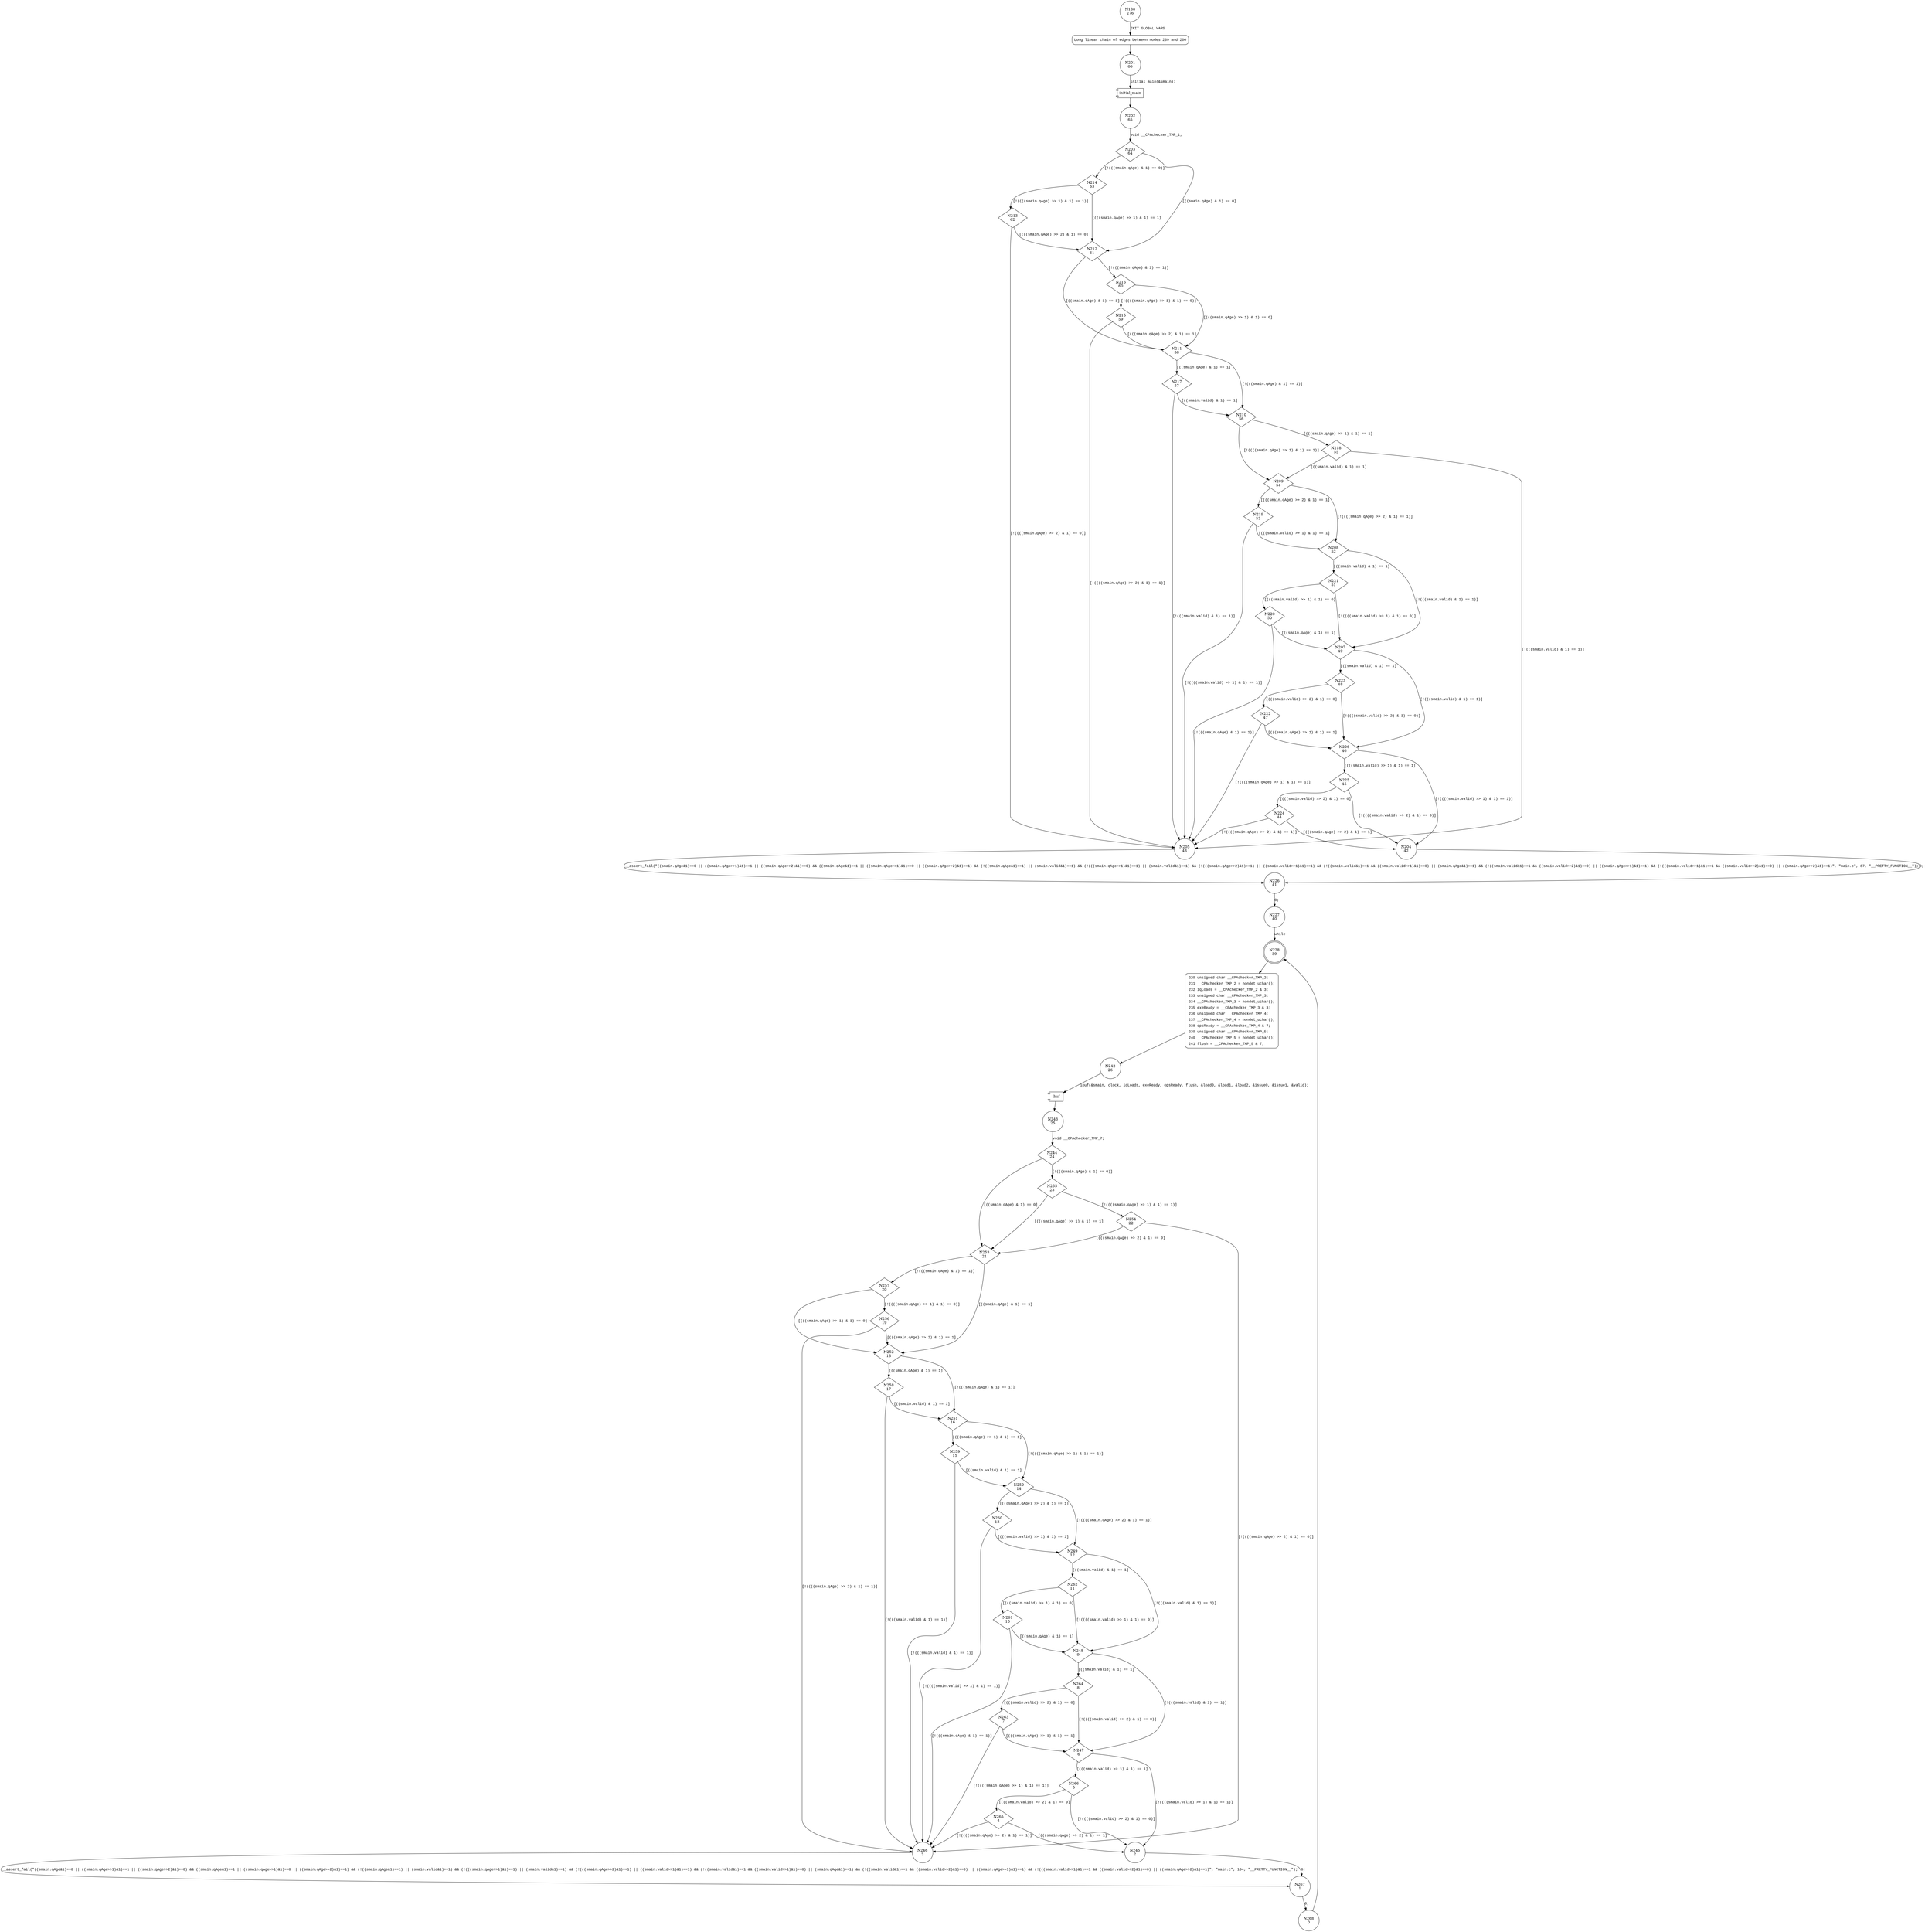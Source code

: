 digraph main {
188 [shape="circle" label="N188\n276"]
269 [shape="circle" label="N269\n275"]
201 [shape="circle" label="N201\n66"]
202 [shape="circle" label="N202\n65"]
203 [shape="diamond" label="N203\n64"]
212 [shape="diamond" label="N212\n61"]
214 [shape="diamond" label="N214\n63"]
213 [shape="diamond" label="N213\n62"]
205 [shape="circle" label="N205\n43"]
226 [shape="circle" label="N226\n41"]
227 [shape="circle" label="N227\n40"]
228 [shape="doublecircle" label="N228\n39"]
229 [shape="circle" label="N229\n38"]
242 [shape="circle" label="N242\n26"]
243 [shape="circle" label="N243\n25"]
244 [shape="diamond" label="N244\n24"]
253 [shape="diamond" label="N253\n21"]
255 [shape="diamond" label="N255\n23"]
254 [shape="diamond" label="N254\n22"]
246 [shape="circle" label="N246\n3"]
267 [shape="circle" label="N267\n1"]
268 [shape="circle" label="N268\n0"]
252 [shape="diamond" label="N252\n18"]
257 [shape="diamond" label="N257\n20"]
256 [shape="diamond" label="N256\n19"]
258 [shape="diamond" label="N258\n17"]
251 [shape="diamond" label="N251\n16"]
259 [shape="diamond" label="N259\n15"]
250 [shape="diamond" label="N250\n14"]
260 [shape="diamond" label="N260\n13"]
249 [shape="diamond" label="N249\n12"]
262 [shape="diamond" label="N262\n11"]
248 [shape="diamond" label="N248\n9"]
264 [shape="diamond" label="N264\n8"]
247 [shape="diamond" label="N247\n6"]
266 [shape="diamond" label="N266\n5"]
245 [shape="circle" label="N245\n2"]
265 [shape="diamond" label="N265\n4"]
263 [shape="diamond" label="N263\n7"]
261 [shape="diamond" label="N261\n10"]
211 [shape="diamond" label="N211\n58"]
216 [shape="diamond" label="N216\n60"]
215 [shape="diamond" label="N215\n59"]
217 [shape="diamond" label="N217\n57"]
210 [shape="diamond" label="N210\n56"]
218 [shape="diamond" label="N218\n55"]
209 [shape="diamond" label="N209\n54"]
219 [shape="diamond" label="N219\n53"]
208 [shape="diamond" label="N208\n52"]
221 [shape="diamond" label="N221\n51"]
207 [shape="diamond" label="N207\n49"]
223 [shape="diamond" label="N223\n48"]
206 [shape="diamond" label="N206\n46"]
225 [shape="diamond" label="N225\n45"]
204 [shape="circle" label="N204\n42"]
224 [shape="diamond" label="N224\n44"]
222 [shape="diamond" label="N222\n47"]
220 [shape="diamond" label="N220\n50"]
269 [style="filled,bold" penwidth="1" fillcolor="white" fontname="Courier New" shape="Mrecord" label="Long linear chain of edges between nodes 269 and 200"]
269 -> 201[label=""]
229 [style="filled,bold" penwidth="1" fillcolor="white" fontname="Courier New" shape="Mrecord" label=<<table border="0" cellborder="0" cellpadding="3" bgcolor="white"><tr><td align="right">229</td><td align="left">unsigned char __CPAchecker_TMP_2;</td></tr><tr><td align="right">231</td><td align="left">__CPAchecker_TMP_2 = nondet_uchar();</td></tr><tr><td align="right">232</td><td align="left">iqLoads = __CPAchecker_TMP_2 &amp; 3;</td></tr><tr><td align="right">233</td><td align="left">unsigned char __CPAchecker_TMP_3;</td></tr><tr><td align="right">234</td><td align="left">__CPAchecker_TMP_3 = nondet_uchar();</td></tr><tr><td align="right">235</td><td align="left">exeReady = __CPAchecker_TMP_3 &amp; 3;</td></tr><tr><td align="right">236</td><td align="left">unsigned char __CPAchecker_TMP_4;</td></tr><tr><td align="right">237</td><td align="left">__CPAchecker_TMP_4 = nondet_uchar();</td></tr><tr><td align="right">238</td><td align="left">opsReady = __CPAchecker_TMP_4 &amp; 7;</td></tr><tr><td align="right">239</td><td align="left">unsigned char __CPAchecker_TMP_5;</td></tr><tr><td align="right">240</td><td align="left">__CPAchecker_TMP_5 = nondet_uchar();</td></tr><tr><td align="right">241</td><td align="left">flush = __CPAchecker_TMP_5 &amp; 7;</td></tr></table>>]
229 -> 242[label=""]
188 -> 269 [label="INIT GLOBAL VARS" fontname="Courier New"]
100001 [shape="component" label="initial_main"]
201 -> 100001 [label="initial_main(&smain);" fontname="Courier New"]
100001 -> 202 [label="" fontname="Courier New"]
203 -> 212 [label="[((smain.qAge) & 1) == 0]" fontname="Courier New"]
203 -> 214 [label="[!(((smain.qAge) & 1) == 0)]" fontname="Courier New"]
214 -> 212 [label="[(((smain.qAge) >> 1) & 1) == 1]" fontname="Courier New"]
214 -> 213 [label="[!((((smain.qAge) >> 1) & 1) == 1)]" fontname="Courier New"]
213 -> 212 [label="[(((smain.qAge) >> 2) & 1) == 0]" fontname="Courier New"]
213 -> 205 [label="[!((((smain.qAge) >> 2) & 1) == 0)]" fontname="Courier New"]
205 -> 226 [label="__assert_fail(\"((smain.qAge&1)==0 || ((smain.qAge>>1)&1)==1 || ((smain.qAge>>2)&1)==0) && ((smain.qAge&1)==1 || ((smain.qAge>>1)&1)==0 || ((smain.qAge>>2)&1)==1) && (!((smain.qAge&1)==1) || (smain.valid&1)==1) && (!(((smain.qAge>>1)&1)==1) || (smain.valid&1)==1) && (!(((smain.qAge>>2)&1)==1) || ((smain.valid>>1)&1)==1) && (!((smain.valid&1)==1 && ((smain.valid>>1)&1)==0) || (smain.qAge&1)==1) && (!((smain.valid&1)==1 && ((smain.valid>>2)&1)==0) || ((smain.qAge>>1)&1)==1) && (!(((smain.valid>>1)&1)==1 && ((smain.valid>>2)&1)==0) || ((smain.qAge>>2)&1)==1)\", \"main.c\", 87, \"__PRETTY_FUNCTION__\");" fontname="Courier New"]
226 -> 227 [label="0;" fontname="Courier New"]
228 -> 229 [label="" fontname="Courier New"]
100002 [shape="component" label="ibuf"]
242 -> 100002 [label="ibuf(&smain, clock, iqLoads, exeReady, opsReady, flush, &load0, &load1, &load2, &issue0, &issue1, &valid);" fontname="Courier New"]
100002 -> 243 [label="" fontname="Courier New"]
244 -> 253 [label="[((smain.qAge) & 1) == 0]" fontname="Courier New"]
244 -> 255 [label="[!(((smain.qAge) & 1) == 0)]" fontname="Courier New"]
255 -> 253 [label="[(((smain.qAge) >> 1) & 1) == 1]" fontname="Courier New"]
255 -> 254 [label="[!((((smain.qAge) >> 1) & 1) == 1)]" fontname="Courier New"]
254 -> 253 [label="[(((smain.qAge) >> 2) & 1) == 0]" fontname="Courier New"]
254 -> 246 [label="[!((((smain.qAge) >> 2) & 1) == 0)]" fontname="Courier New"]
246 -> 267 [label="__assert_fail(\"((smain.qAge&1)==0 || ((smain.qAge>>1)&1)==1 || ((smain.qAge>>2)&1)==0) && ((smain.qAge&1)==1 || ((smain.qAge>>1)&1)==0 || ((smain.qAge>>2)&1)==1) && (!((smain.qAge&1)==1) || (smain.valid&1)==1) && (!(((smain.qAge>>1)&1)==1) || (smain.valid&1)==1) && (!(((smain.qAge>>2)&1)==1) || ((smain.valid>>1)&1)==1) && (!((smain.valid&1)==1 && ((smain.valid>>1)&1)==0) || (smain.qAge&1)==1) && (!((smain.valid&1)==1 && ((smain.valid>>2)&1)==0) || ((smain.qAge>>1)&1)==1) && (!(((smain.valid>>1)&1)==1 && ((smain.valid>>2)&1)==0) || ((smain.qAge>>2)&1)==1)\", \"main.c\", 104, \"__PRETTY_FUNCTION__\");" fontname="Courier New"]
267 -> 268 [label="0;" fontname="Courier New"]
253 -> 252 [label="[((smain.qAge) & 1) == 1]" fontname="Courier New"]
253 -> 257 [label="[!(((smain.qAge) & 1) == 1)]" fontname="Courier New"]
257 -> 252 [label="[(((smain.qAge) >> 1) & 1) == 0]" fontname="Courier New"]
257 -> 256 [label="[!((((smain.qAge) >> 1) & 1) == 0)]" fontname="Courier New"]
256 -> 252 [label="[(((smain.qAge) >> 2) & 1) == 1]" fontname="Courier New"]
256 -> 246 [label="[!((((smain.qAge) >> 2) & 1) == 1)]" fontname="Courier New"]
252 -> 258 [label="[((smain.qAge) & 1) == 1]" fontname="Courier New"]
252 -> 251 [label="[!(((smain.qAge) & 1) == 1)]" fontname="Courier New"]
251 -> 259 [label="[(((smain.qAge) >> 1) & 1) == 1]" fontname="Courier New"]
251 -> 250 [label="[!((((smain.qAge) >> 1) & 1) == 1)]" fontname="Courier New"]
250 -> 260 [label="[(((smain.qAge) >> 2) & 1) == 1]" fontname="Courier New"]
250 -> 249 [label="[!((((smain.qAge) >> 2) & 1) == 1)]" fontname="Courier New"]
249 -> 262 [label="[((smain.valid) & 1) == 1]" fontname="Courier New"]
249 -> 248 [label="[!(((smain.valid) & 1) == 1)]" fontname="Courier New"]
248 -> 264 [label="[((smain.valid) & 1) == 1]" fontname="Courier New"]
248 -> 247 [label="[!(((smain.valid) & 1) == 1)]" fontname="Courier New"]
247 -> 266 [label="[(((smain.valid) >> 1) & 1) == 1]" fontname="Courier New"]
247 -> 245 [label="[!((((smain.valid) >> 1) & 1) == 1)]" fontname="Courier New"]
245 -> 267 [label="0;" fontname="Courier New"]
266 -> 265 [label="[(((smain.valid) >> 2) & 1) == 0]" fontname="Courier New"]
266 -> 245 [label="[!((((smain.valid) >> 2) & 1) == 0)]" fontname="Courier New"]
265 -> 245 [label="[(((smain.qAge) >> 2) & 1) == 1]" fontname="Courier New"]
265 -> 246 [label="[!((((smain.qAge) >> 2) & 1) == 1)]" fontname="Courier New"]
264 -> 263 [label="[(((smain.valid) >> 2) & 1) == 0]" fontname="Courier New"]
264 -> 247 [label="[!((((smain.valid) >> 2) & 1) == 0)]" fontname="Courier New"]
263 -> 247 [label="[(((smain.qAge) >> 1) & 1) == 1]" fontname="Courier New"]
263 -> 246 [label="[!((((smain.qAge) >> 1) & 1) == 1)]" fontname="Courier New"]
262 -> 261 [label="[(((smain.valid) >> 1) & 1) == 0]" fontname="Courier New"]
262 -> 248 [label="[!((((smain.valid) >> 1) & 1) == 0)]" fontname="Courier New"]
261 -> 248 [label="[((smain.qAge) & 1) == 1]" fontname="Courier New"]
261 -> 246 [label="[!(((smain.qAge) & 1) == 1)]" fontname="Courier New"]
260 -> 249 [label="[(((smain.valid) >> 1) & 1) == 1]" fontname="Courier New"]
260 -> 246 [label="[!((((smain.valid) >> 1) & 1) == 1)]" fontname="Courier New"]
259 -> 250 [label="[((smain.valid) & 1) == 1]" fontname="Courier New"]
259 -> 246 [label="[!(((smain.valid) & 1) == 1)]" fontname="Courier New"]
258 -> 251 [label="[((smain.valid) & 1) == 1]" fontname="Courier New"]
258 -> 246 [label="[!(((smain.valid) & 1) == 1)]" fontname="Courier New"]
212 -> 211 [label="[((smain.qAge) & 1) == 1]" fontname="Courier New"]
212 -> 216 [label="[!(((smain.qAge) & 1) == 1)]" fontname="Courier New"]
216 -> 211 [label="[(((smain.qAge) >> 1) & 1) == 0]" fontname="Courier New"]
216 -> 215 [label="[!((((smain.qAge) >> 1) & 1) == 0)]" fontname="Courier New"]
215 -> 211 [label="[(((smain.qAge) >> 2) & 1) == 1]" fontname="Courier New"]
215 -> 205 [label="[!((((smain.qAge) >> 2) & 1) == 1)]" fontname="Courier New"]
211 -> 217 [label="[((smain.qAge) & 1) == 1]" fontname="Courier New"]
211 -> 210 [label="[!(((smain.qAge) & 1) == 1)]" fontname="Courier New"]
210 -> 218 [label="[(((smain.qAge) >> 1) & 1) == 1]" fontname="Courier New"]
210 -> 209 [label="[!((((smain.qAge) >> 1) & 1) == 1)]" fontname="Courier New"]
209 -> 219 [label="[(((smain.qAge) >> 2) & 1) == 1]" fontname="Courier New"]
209 -> 208 [label="[!((((smain.qAge) >> 2) & 1) == 1)]" fontname="Courier New"]
208 -> 221 [label="[((smain.valid) & 1) == 1]" fontname="Courier New"]
208 -> 207 [label="[!(((smain.valid) & 1) == 1)]" fontname="Courier New"]
207 -> 223 [label="[((smain.valid) & 1) == 1]" fontname="Courier New"]
207 -> 206 [label="[!(((smain.valid) & 1) == 1)]" fontname="Courier New"]
206 -> 225 [label="[(((smain.valid) >> 1) & 1) == 1]" fontname="Courier New"]
206 -> 204 [label="[!((((smain.valid) >> 1) & 1) == 1)]" fontname="Courier New"]
204 -> 226 [label="0;" fontname="Courier New"]
225 -> 224 [label="[(((smain.valid) >> 2) & 1) == 0]" fontname="Courier New"]
225 -> 204 [label="[!((((smain.valid) >> 2) & 1) == 0)]" fontname="Courier New"]
224 -> 204 [label="[(((smain.qAge) >> 2) & 1) == 1]" fontname="Courier New"]
224 -> 205 [label="[!((((smain.qAge) >> 2) & 1) == 1)]" fontname="Courier New"]
223 -> 222 [label="[(((smain.valid) >> 2) & 1) == 0]" fontname="Courier New"]
223 -> 206 [label="[!((((smain.valid) >> 2) & 1) == 0)]" fontname="Courier New"]
222 -> 206 [label="[(((smain.qAge) >> 1) & 1) == 1]" fontname="Courier New"]
222 -> 205 [label="[!((((smain.qAge) >> 1) & 1) == 1)]" fontname="Courier New"]
221 -> 220 [label="[(((smain.valid) >> 1) & 1) == 0]" fontname="Courier New"]
221 -> 207 [label="[!((((smain.valid) >> 1) & 1) == 0)]" fontname="Courier New"]
220 -> 207 [label="[((smain.qAge) & 1) == 1]" fontname="Courier New"]
220 -> 205 [label="[!(((smain.qAge) & 1) == 1)]" fontname="Courier New"]
219 -> 208 [label="[(((smain.valid) >> 1) & 1) == 1]" fontname="Courier New"]
219 -> 205 [label="[!((((smain.valid) >> 1) & 1) == 1)]" fontname="Courier New"]
218 -> 209 [label="[((smain.valid) & 1) == 1]" fontname="Courier New"]
218 -> 205 [label="[!(((smain.valid) & 1) == 1)]" fontname="Courier New"]
217 -> 210 [label="[((smain.valid) & 1) == 1]" fontname="Courier New"]
217 -> 205 [label="[!(((smain.valid) & 1) == 1)]" fontname="Courier New"]
202 -> 203 [label="void __CPAchecker_TMP_1;" fontname="Courier New"]
227 -> 228 [label="while" fontname="Courier New"]
243 -> 244 [label="void __CPAchecker_TMP_7;" fontname="Courier New"]
268 -> 228 [label="" fontname="Courier New"]
}